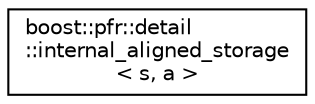 digraph "Graphical Class Hierarchy"
{
  edge [fontname="Helvetica",fontsize="10",labelfontname="Helvetica",labelfontsize="10"];
  node [fontname="Helvetica",fontsize="10",shape=record];
  rankdir="LR";
  Node0 [label="boost::pfr::detail\l::internal_aligned_storage\l\< s, a \>",height=0.2,width=0.4,color="black", fillcolor="white", style="filled",URL="$structboost_1_1pfr_1_1detail_1_1internal__aligned__storage.html"];
}
